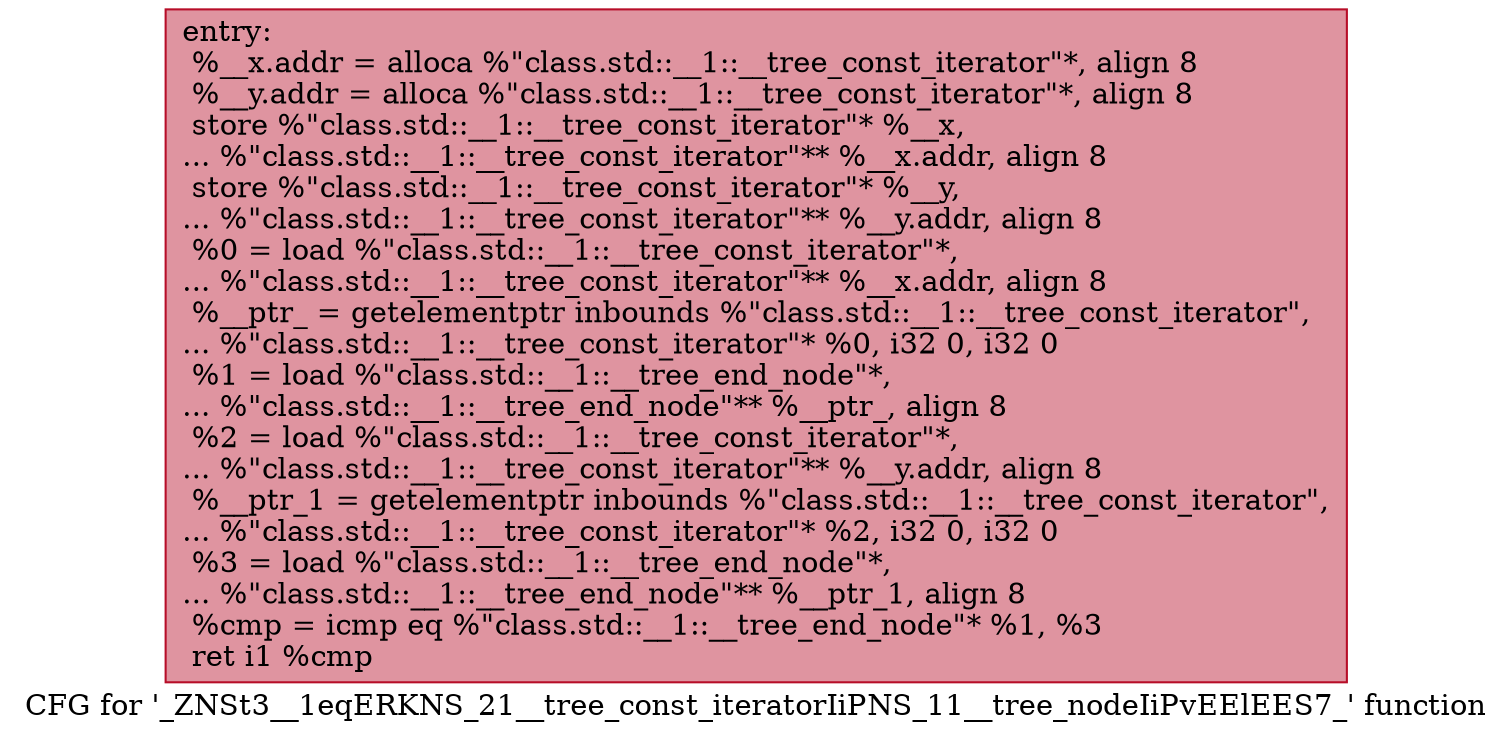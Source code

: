 digraph "CFG for '_ZNSt3__1eqERKNS_21__tree_const_iteratorIiPNS_11__tree_nodeIiPvEElEES7_' function" {
	label="CFG for '_ZNSt3__1eqERKNS_21__tree_const_iteratorIiPNS_11__tree_nodeIiPvEElEES7_' function";

	Node0x6000025528c0 [shape=record,color="#b70d28ff", style=filled, fillcolor="#b70d2870",label="{entry:\l  %__x.addr = alloca %\"class.std::__1::__tree_const_iterator\"*, align 8\l  %__y.addr = alloca %\"class.std::__1::__tree_const_iterator\"*, align 8\l  store %\"class.std::__1::__tree_const_iterator\"* %__x,\l... %\"class.std::__1::__tree_const_iterator\"** %__x.addr, align 8\l  store %\"class.std::__1::__tree_const_iterator\"* %__y,\l... %\"class.std::__1::__tree_const_iterator\"** %__y.addr, align 8\l  %0 = load %\"class.std::__1::__tree_const_iterator\"*,\l... %\"class.std::__1::__tree_const_iterator\"** %__x.addr, align 8\l  %__ptr_ = getelementptr inbounds %\"class.std::__1::__tree_const_iterator\",\l... %\"class.std::__1::__tree_const_iterator\"* %0, i32 0, i32 0\l  %1 = load %\"class.std::__1::__tree_end_node\"*,\l... %\"class.std::__1::__tree_end_node\"** %__ptr_, align 8\l  %2 = load %\"class.std::__1::__tree_const_iterator\"*,\l... %\"class.std::__1::__tree_const_iterator\"** %__y.addr, align 8\l  %__ptr_1 = getelementptr inbounds %\"class.std::__1::__tree_const_iterator\",\l... %\"class.std::__1::__tree_const_iterator\"* %2, i32 0, i32 0\l  %3 = load %\"class.std::__1::__tree_end_node\"*,\l... %\"class.std::__1::__tree_end_node\"** %__ptr_1, align 8\l  %cmp = icmp eq %\"class.std::__1::__tree_end_node\"* %1, %3\l  ret i1 %cmp\l}"];
}

